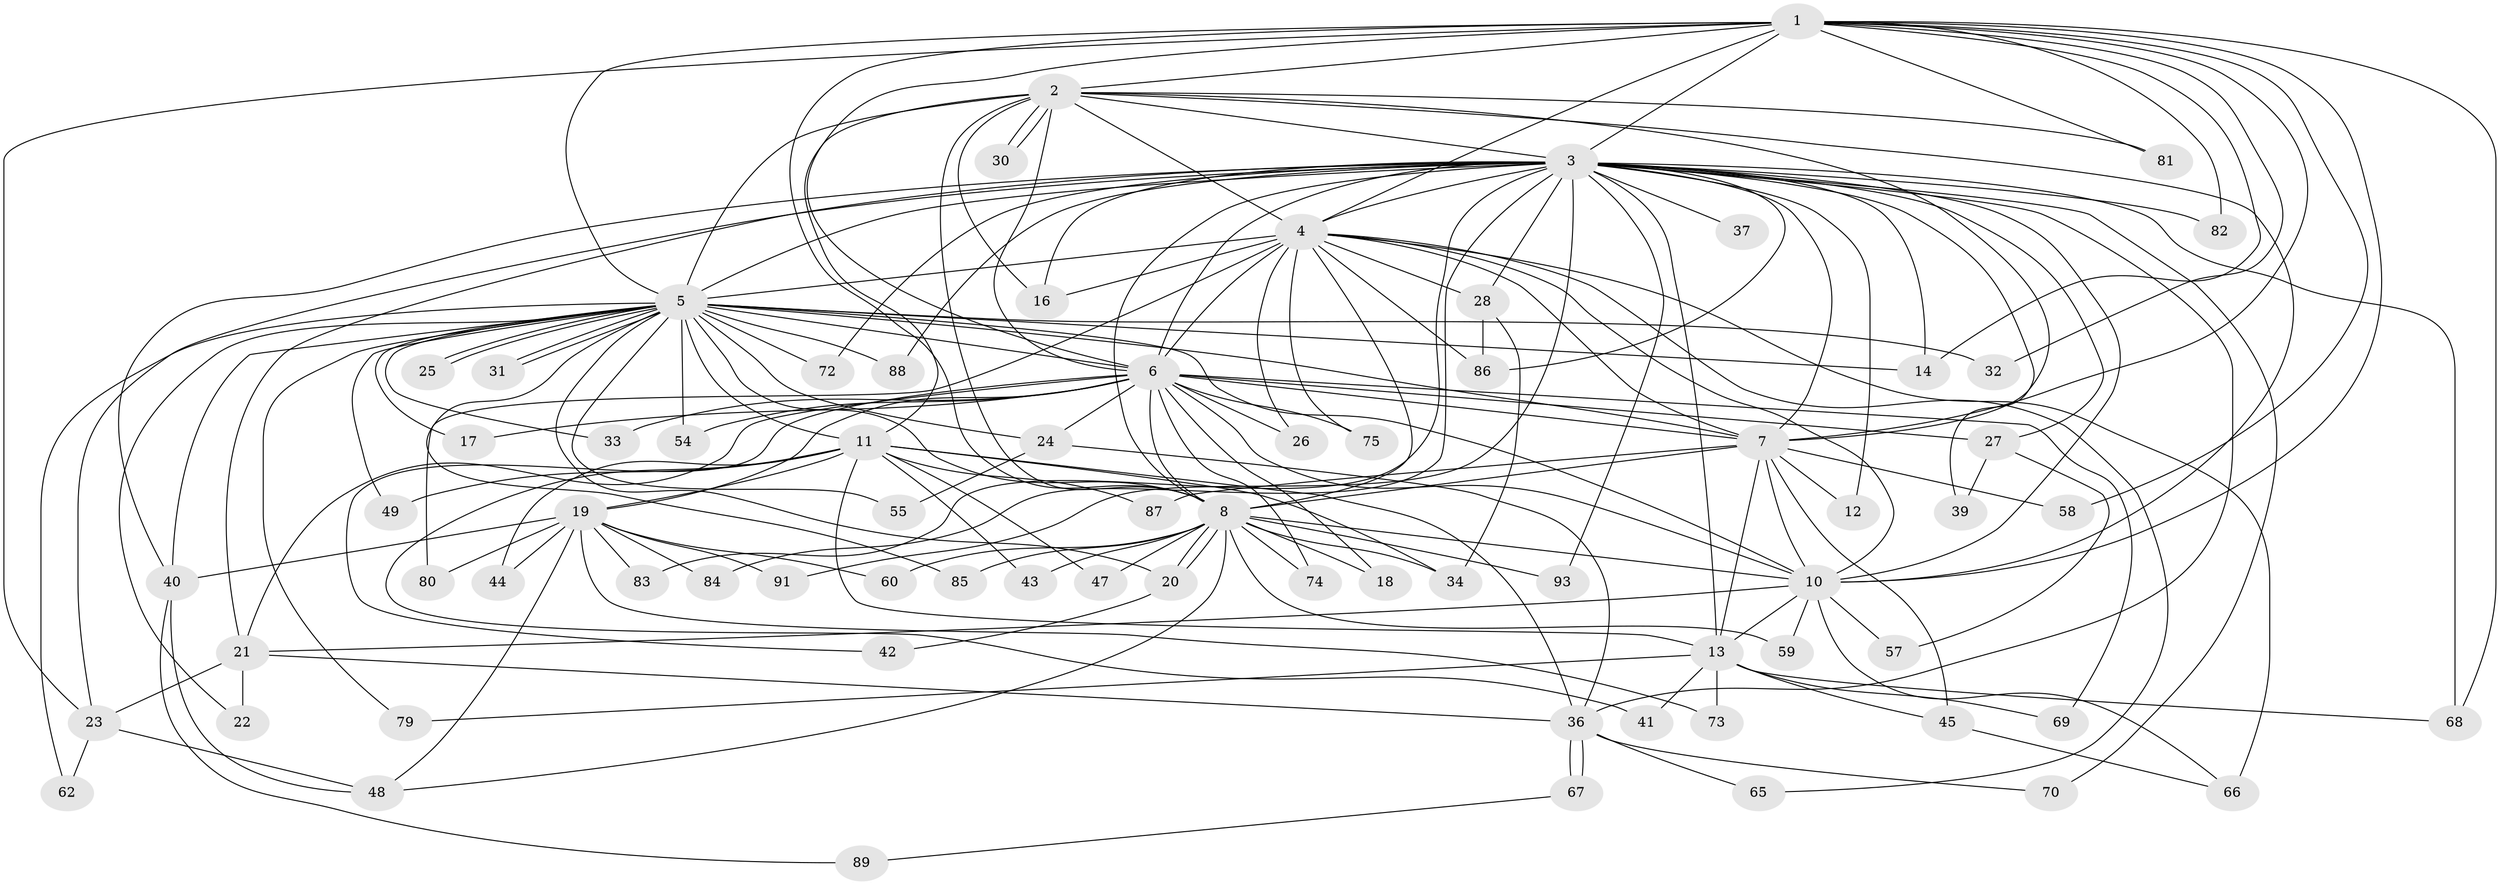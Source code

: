 // original degree distribution, {16: 0.010526315789473684, 15: 0.021052631578947368, 21: 0.031578947368421054, 18: 0.010526315789473684, 34: 0.010526315789473684, 13: 0.010526315789473684, 12: 0.021052631578947368, 11: 0.021052631578947368, 2: 0.6210526315789474, 5: 0.042105263157894736, 3: 0.11578947368421053, 4: 0.06315789473684211, 7: 0.010526315789473684, 8: 0.010526315789473684}
// Generated by graph-tools (version 1.1) at 2025/41/03/06/25 10:41:44]
// undirected, 73 vertices, 179 edges
graph export_dot {
graph [start="1"]
  node [color=gray90,style=filled];
  1 [super="+38"];
  2 [super="+94"];
  3 [super="+9"];
  4 [super="+77"];
  5 [super="+50"];
  6 [super="+15"];
  7 [super="+56"];
  8 [super="+78"];
  10 [super="+53"];
  11 [super="+35"];
  12;
  13 [super="+29"];
  14;
  16 [super="+95"];
  17;
  18;
  19 [super="+64"];
  20 [super="+61"];
  21 [super="+46"];
  22;
  23 [super="+63"];
  24;
  25;
  26;
  27;
  28;
  30;
  31;
  32;
  33;
  34;
  36 [super="+52"];
  37;
  39;
  40;
  41;
  42;
  43;
  44;
  45;
  47;
  48 [super="+51"];
  49 [super="+76"];
  54;
  55;
  57;
  58;
  59;
  60;
  62;
  65;
  66 [super="+71"];
  67;
  68 [super="+90"];
  69;
  70;
  72;
  73;
  74;
  75;
  79;
  80;
  81;
  82;
  83;
  84;
  85;
  86 [super="+92"];
  87;
  88;
  89;
  91;
  93;
  1 -- 2;
  1 -- 3 [weight=2];
  1 -- 4;
  1 -- 5;
  1 -- 6;
  1 -- 7;
  1 -- 8;
  1 -- 10;
  1 -- 23;
  1 -- 32;
  1 -- 58;
  1 -- 68;
  1 -- 81;
  1 -- 82;
  1 -- 14;
  2 -- 3 [weight=2];
  2 -- 4;
  2 -- 5 [weight=2];
  2 -- 6;
  2 -- 7;
  2 -- 8;
  2 -- 10;
  2 -- 11;
  2 -- 16;
  2 -- 30;
  2 -- 30;
  2 -- 81;
  3 -- 4 [weight=2];
  3 -- 5 [weight=3];
  3 -- 6 [weight=2];
  3 -- 7 [weight=2];
  3 -- 8 [weight=2];
  3 -- 10 [weight=2];
  3 -- 13;
  3 -- 16;
  3 -- 27;
  3 -- 37 [weight=2];
  3 -- 39;
  3 -- 70;
  3 -- 72;
  3 -- 84;
  3 -- 88;
  3 -- 91;
  3 -- 93;
  3 -- 68;
  3 -- 12;
  3 -- 14;
  3 -- 82;
  3 -- 83;
  3 -- 21;
  3 -- 86;
  3 -- 28;
  3 -- 40;
  3 -- 23;
  3 -- 36;
  4 -- 5 [weight=2];
  4 -- 6;
  4 -- 7;
  4 -- 8;
  4 -- 10;
  4 -- 26;
  4 -- 28;
  4 -- 65;
  4 -- 66;
  4 -- 75;
  4 -- 80;
  4 -- 86;
  4 -- 16;
  5 -- 6;
  5 -- 7;
  5 -- 8;
  5 -- 10;
  5 -- 11;
  5 -- 14;
  5 -- 17;
  5 -- 22;
  5 -- 24;
  5 -- 25;
  5 -- 25;
  5 -- 31;
  5 -- 31;
  5 -- 32;
  5 -- 33;
  5 -- 40;
  5 -- 49 [weight=2];
  5 -- 54;
  5 -- 55;
  5 -- 62;
  5 -- 72;
  5 -- 79;
  5 -- 85;
  5 -- 88;
  5 -- 20;
  6 -- 7 [weight=2];
  6 -- 8;
  6 -- 10;
  6 -- 17;
  6 -- 33;
  6 -- 54;
  6 -- 69;
  6 -- 42;
  6 -- 74;
  6 -- 75;
  6 -- 18;
  6 -- 19;
  6 -- 21;
  6 -- 24;
  6 -- 26;
  6 -- 27;
  7 -- 8;
  7 -- 10;
  7 -- 12;
  7 -- 45;
  7 -- 58;
  7 -- 87;
  7 -- 13;
  8 -- 10;
  8 -- 18;
  8 -- 20;
  8 -- 20;
  8 -- 34;
  8 -- 43;
  8 -- 47;
  8 -- 59;
  8 -- 60;
  8 -- 74;
  8 -- 85;
  8 -- 93;
  8 -- 48;
  10 -- 59;
  10 -- 57;
  10 -- 66;
  10 -- 21;
  10 -- 13;
  11 -- 13;
  11 -- 19;
  11 -- 36;
  11 -- 41;
  11 -- 43;
  11 -- 44;
  11 -- 47;
  11 -- 49;
  11 -- 34;
  11 -- 87;
  13 -- 45;
  13 -- 69;
  13 -- 73;
  13 -- 68;
  13 -- 41;
  13 -- 79;
  19 -- 44;
  19 -- 48;
  19 -- 60;
  19 -- 73;
  19 -- 80;
  19 -- 83;
  19 -- 84;
  19 -- 91;
  19 -- 40;
  20 -- 42;
  21 -- 22;
  21 -- 23;
  21 -- 36;
  23 -- 62;
  23 -- 48;
  24 -- 36;
  24 -- 55;
  27 -- 39;
  27 -- 57;
  28 -- 34;
  28 -- 86;
  36 -- 65;
  36 -- 67;
  36 -- 67;
  36 -- 70;
  40 -- 48;
  40 -- 89;
  45 -- 66;
  67 -- 89;
}
